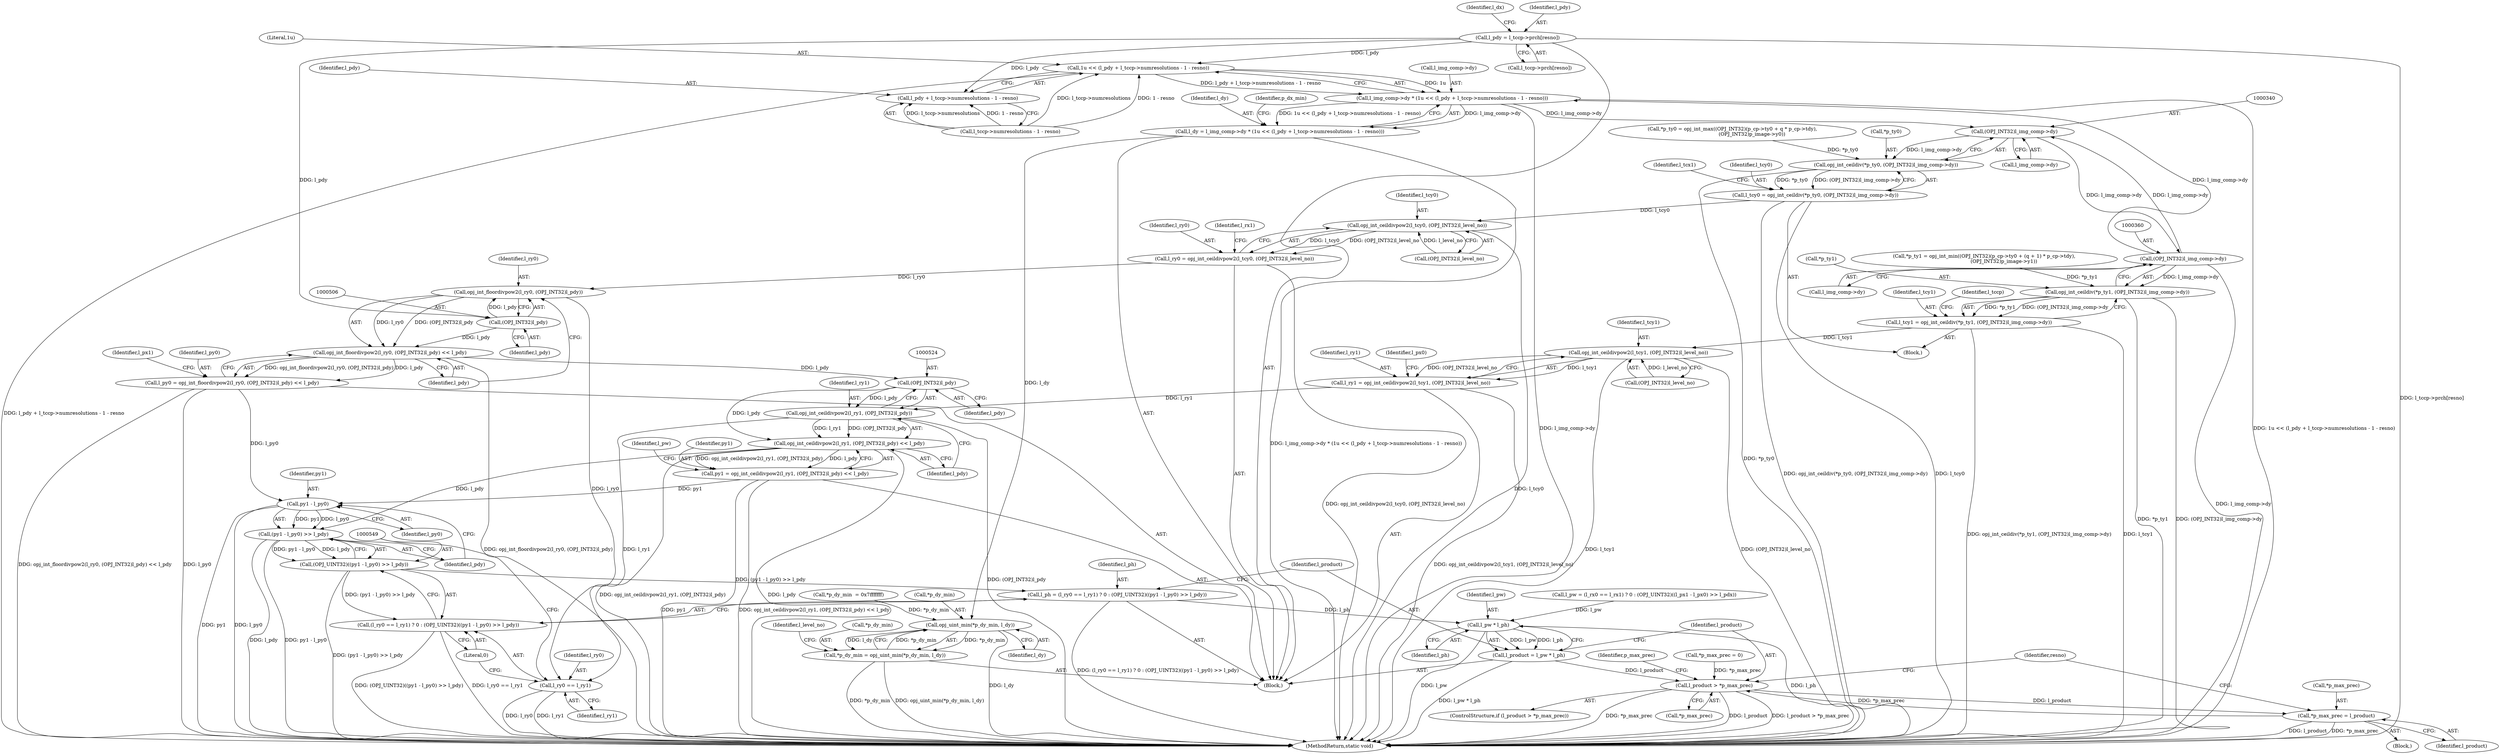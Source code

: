 digraph "0_openjpeg_c58df149900df862806d0e892859b41115875845@array" {
"1000399" [label="(Call,l_pdy = l_tccp->prch[resno])"];
"1000429" [label="(Call,1u << (l_pdy + l_tccp->numresolutions - 1 - resno))"];
"1000425" [label="(Call,l_img_comp->dy * (1u << (l_pdy + l_tccp->numresolutions - 1 - resno)))"];
"1000339" [label="(Call,(OPJ_INT32)l_img_comp->dy)"];
"1000336" [label="(Call,opj_int_ceildiv(*p_ty0, (OPJ_INT32)l_img_comp->dy))"];
"1000334" [label="(Call,l_tcy0 = opj_int_ceildiv(*p_ty0, (OPJ_INT32)l_img_comp->dy))"];
"1000472" [label="(Call,opj_int_ceildivpow2(l_tcy0, (OPJ_INT32)l_level_no))"];
"1000470" [label="(Call,l_ry0 = opj_int_ceildivpow2(l_tcy0, (OPJ_INT32)l_level_no))"];
"1000503" [label="(Call,opj_int_floordivpow2(l_ry0, (OPJ_INT32)l_pdy))"];
"1000502" [label="(Call,opj_int_floordivpow2(l_ry0, (OPJ_INT32)l_pdy) << l_pdy)"];
"1000500" [label="(Call,l_py0 = opj_int_floordivpow2(l_ry0, (OPJ_INT32)l_pdy) << l_pdy)"];
"1000551" [label="(Call,py1 - l_py0)"];
"1000550" [label="(Call,(py1 - l_py0) >> l_pdy)"];
"1000548" [label="(Call,(OPJ_UINT32)((py1 - l_py0) >> l_pdy))"];
"1000541" [label="(Call,l_ph = (l_ry0 == l_ry1) ? 0 : (OPJ_UINT32)((py1 - l_py0) >> l_pdy))"];
"1000557" [label="(Call,l_pw * l_ph)"];
"1000555" [label="(Call,l_product = l_pw * l_ph)"];
"1000561" [label="(Call,l_product > *p_max_prec)"];
"1000566" [label="(Call,*p_max_prec = l_product)"];
"1000543" [label="(Call,(l_ry0 == l_ry1) ? 0 : (OPJ_UINT32)((py1 - l_py0) >> l_pdy))"];
"1000523" [label="(Call,(OPJ_INT32)l_pdy)"];
"1000521" [label="(Call,opj_int_ceildivpow2(l_ry1, (OPJ_INT32)l_pdy))"];
"1000520" [label="(Call,opj_int_ceildivpow2(l_ry1, (OPJ_INT32)l_pdy) << l_pdy)"];
"1000518" [label="(Call,py1 = opj_int_ceildivpow2(l_ry1, (OPJ_INT32)l_pdy) << l_pdy)"];
"1000544" [label="(Call,l_ry0 == l_ry1)"];
"1000359" [label="(Call,(OPJ_INT32)l_img_comp->dy)"];
"1000356" [label="(Call,opj_int_ceildiv(*p_ty1, (OPJ_INT32)l_img_comp->dy))"];
"1000354" [label="(Call,l_tcy1 = opj_int_ceildiv(*p_ty1, (OPJ_INT32)l_img_comp->dy))"];
"1000486" [label="(Call,opj_int_ceildivpow2(l_tcy1, (OPJ_INT32)l_level_no))"];
"1000484" [label="(Call,l_ry1 = opj_int_ceildivpow2(l_tcy1, (OPJ_INT32)l_level_no))"];
"1000423" [label="(Call,l_dy = l_img_comp->dy * (1u << (l_pdy + l_tccp->numresolutions - 1 - resno)))"];
"1000450" [label="(Call,opj_uint_min(*p_dy_min, l_dy))"];
"1000447" [label="(Call,*p_dy_min = opj_uint_min(*p_dy_min, l_dy))"];
"1000431" [label="(Call,l_pdy + l_tccp->numresolutions - 1 - resno)"];
"1000505" [label="(Call,(OPJ_INT32)l_pdy)"];
"1000561" [label="(Call,l_product > *p_max_prec)"];
"1000519" [label="(Identifier,py1)"];
"1000453" [label="(Identifier,l_dy)"];
"1000401" [label="(Call,l_tccp->prch[resno])"];
"1000547" [label="(Literal,0)"];
"1000551" [label="(Call,py1 - l_py0)"];
"1000451" [label="(Call,*p_dy_min)"];
"1000526" [label="(Identifier,l_pdy)"];
"1000500" [label="(Call,l_py0 = opj_int_floordivpow2(l_ry0, (OPJ_INT32)l_pdy) << l_pdy)"];
"1000528" [label="(Identifier,l_pw)"];
"1000555" [label="(Call,l_product = l_pw * l_ph)"];
"1000487" [label="(Identifier,l_tcy1)"];
"1000568" [label="(Identifier,p_max_prec)"];
"1000345" [label="(Identifier,l_tcx1)"];
"1000485" [label="(Identifier,l_ry1)"];
"1000470" [label="(Call,l_ry0 = opj_int_ceildivpow2(l_tcy0, (OPJ_INT32)l_level_no))"];
"1000505" [label="(Call,(OPJ_INT32)l_pdy)"];
"1000492" [label="(Identifier,l_px0)"];
"1000336" [label="(Call,opj_int_ceildiv(*p_ty0, (OPJ_INT32)l_img_comp->dy))"];
"1000290" [label="(Call,*p_dy_min  = 0x7fffffff)"];
"1000433" [label="(Call,l_tccp->numresolutions - 1 - resno)"];
"1000361" [label="(Call,l_img_comp->dy)"];
"1000542" [label="(Identifier,l_ph)"];
"1000502" [label="(Call,opj_int_floordivpow2(l_ry0, (OPJ_INT32)l_pdy) << l_pdy)"];
"1000504" [label="(Identifier,l_ry0)"];
"1000455" [label="(Identifier,l_level_no)"];
"1000359" [label="(Call,(OPJ_INT32)l_img_comp->dy)"];
"1000478" [label="(Identifier,l_rx1)"];
"1000356" [label="(Call,opj_int_ceildiv(*p_ty1, (OPJ_INT32)l_img_comp->dy))"];
"1000565" [label="(Block,)"];
"1000569" [label="(Identifier,l_product)"];
"1000354" [label="(Call,l_tcy1 = opj_int_ceildiv(*p_ty1, (OPJ_INT32)l_img_comp->dy))"];
"1000256" [label="(Call,*p_ty1 = opj_int_min((OPJ_INT32)(p_cp->ty0 + (q + 1) * p_cp->tdy),\n                         (OPJ_INT32)p_image->y1))"];
"1000236" [label="(Call,*p_ty0 = opj_int_max((OPJ_INT32)(p_cp->ty0 + q * p_cp->tdy),\n                         (OPJ_INT32)p_image->y0))"];
"1000432" [label="(Identifier,l_pdy)"];
"1000541" [label="(Call,l_ph = (l_ry0 == l_ry1) ? 0 : (OPJ_UINT32)((py1 - l_py0) >> l_pdy))"];
"1000389" [label="(Block,)"];
"1000450" [label="(Call,opj_uint_min(*p_dy_min, l_dy))"];
"1000550" [label="(Call,(py1 - l_py0) >> l_pdy)"];
"1000546" [label="(Identifier,l_ry1)"];
"1000357" [label="(Call,*p_ty1)"];
"1000521" [label="(Call,opj_int_ceildivpow2(l_ry1, (OPJ_INT32)l_pdy))"];
"1000430" [label="(Literal,1u)"];
"1000474" [label="(Call,(OPJ_INT32)l_level_no)"];
"1000448" [label="(Call,*p_dy_min)"];
"1000488" [label="(Call,(OPJ_INT32)l_level_no)"];
"1000559" [label="(Identifier,l_ph)"];
"1000507" [label="(Identifier,l_pdy)"];
"1000355" [label="(Identifier,l_tcy1)"];
"1000486" [label="(Call,opj_int_ceildivpow2(l_tcy1, (OPJ_INT32)l_level_no))"];
"1000425" [label="(Call,l_img_comp->dy * (1u << (l_pdy + l_tccp->numresolutions - 1 - resno)))"];
"1000426" [label="(Call,l_img_comp->dy)"];
"1000431" [label="(Call,l_pdy + l_tccp->numresolutions - 1 - resno)"];
"1000520" [label="(Call,opj_int_ceildivpow2(l_ry1, (OPJ_INT32)l_pdy) << l_pdy)"];
"1000407" [label="(Identifier,l_dx)"];
"1000548" [label="(Call,(OPJ_UINT32)((py1 - l_py0) >> l_pdy))"];
"1000510" [label="(Identifier,l_px1)"];
"1000400" [label="(Identifier,l_pdy)"];
"1000335" [label="(Identifier,l_tcy0)"];
"1000334" [label="(Call,l_tcy0 = opj_int_ceildiv(*p_ty0, (OPJ_INT32)l_img_comp->dy))"];
"1000442" [label="(Identifier,p_dx_min)"];
"1000501" [label="(Identifier,l_py0)"];
"1000574" [label="(MethodReturn,static void)"];
"1000423" [label="(Call,l_dy = l_img_comp->dy * (1u << (l_pdy + l_tccp->numresolutions - 1 - resno)))"];
"1000429" [label="(Call,1u << (l_pdy + l_tccp->numresolutions - 1 - resno))"];
"1000399" [label="(Call,l_pdy = l_tccp->prch[resno])"];
"1000305" [label="(Block,)"];
"1000503" [label="(Call,opj_int_floordivpow2(l_ry0, (OPJ_INT32)l_pdy))"];
"1000556" [label="(Identifier,l_product)"];
"1000471" [label="(Identifier,l_ry0)"];
"1000558" [label="(Identifier,l_pw)"];
"1000563" [label="(Call,*p_max_prec)"];
"1000278" [label="(Call,*p_max_prec = 0)"];
"1000557" [label="(Call,l_pw * l_ph)"];
"1000545" [label="(Identifier,l_ry0)"];
"1000554" [label="(Identifier,l_pdy)"];
"1000525" [label="(Identifier,l_pdy)"];
"1000447" [label="(Call,*p_dy_min = opj_uint_min(*p_dy_min, l_dy))"];
"1000560" [label="(ControlStructure,if (l_product > *p_max_prec))"];
"1000527" [label="(Call,l_pw = (l_rx0 == l_rx1) ? 0 : (OPJ_UINT32)((l_px1 - l_px0) >> l_pdx))"];
"1000424" [label="(Identifier,l_dy)"];
"1000553" [label="(Identifier,l_py0)"];
"1000388" [label="(Identifier,resno)"];
"1000552" [label="(Identifier,py1)"];
"1000522" [label="(Identifier,l_ry1)"];
"1000562" [label="(Identifier,l_product)"];
"1000367" [label="(Identifier,l_tccp)"];
"1000566" [label="(Call,*p_max_prec = l_product)"];
"1000339" [label="(Call,(OPJ_INT32)l_img_comp->dy)"];
"1000544" [label="(Call,l_ry0 == l_ry1)"];
"1000472" [label="(Call,opj_int_ceildivpow2(l_tcy0, (OPJ_INT32)l_level_no))"];
"1000337" [label="(Call,*p_ty0)"];
"1000543" [label="(Call,(l_ry0 == l_ry1) ? 0 : (OPJ_UINT32)((py1 - l_py0) >> l_pdy))"];
"1000341" [label="(Call,l_img_comp->dy)"];
"1000518" [label="(Call,py1 = opj_int_ceildivpow2(l_ry1, (OPJ_INT32)l_pdy) << l_pdy)"];
"1000508" [label="(Identifier,l_pdy)"];
"1000523" [label="(Call,(OPJ_INT32)l_pdy)"];
"1000484" [label="(Call,l_ry1 = opj_int_ceildivpow2(l_tcy1, (OPJ_INT32)l_level_no))"];
"1000567" [label="(Call,*p_max_prec)"];
"1000473" [label="(Identifier,l_tcy0)"];
"1000399" -> "1000389"  [label="AST: "];
"1000399" -> "1000401"  [label="CFG: "];
"1000400" -> "1000399"  [label="AST: "];
"1000401" -> "1000399"  [label="AST: "];
"1000407" -> "1000399"  [label="CFG: "];
"1000399" -> "1000574"  [label="DDG: l_tccp->prch[resno]"];
"1000399" -> "1000429"  [label="DDG: l_pdy"];
"1000399" -> "1000431"  [label="DDG: l_pdy"];
"1000399" -> "1000505"  [label="DDG: l_pdy"];
"1000429" -> "1000425"  [label="AST: "];
"1000429" -> "1000431"  [label="CFG: "];
"1000430" -> "1000429"  [label="AST: "];
"1000431" -> "1000429"  [label="AST: "];
"1000425" -> "1000429"  [label="CFG: "];
"1000429" -> "1000574"  [label="DDG: l_pdy + l_tccp->numresolutions - 1 - resno"];
"1000429" -> "1000425"  [label="DDG: 1u"];
"1000429" -> "1000425"  [label="DDG: l_pdy + l_tccp->numresolutions - 1 - resno"];
"1000433" -> "1000429"  [label="DDG: l_tccp->numresolutions"];
"1000433" -> "1000429"  [label="DDG: 1 - resno"];
"1000425" -> "1000423"  [label="AST: "];
"1000426" -> "1000425"  [label="AST: "];
"1000423" -> "1000425"  [label="CFG: "];
"1000425" -> "1000574"  [label="DDG: l_img_comp->dy"];
"1000425" -> "1000574"  [label="DDG: 1u << (l_pdy + l_tccp->numresolutions - 1 - resno)"];
"1000425" -> "1000339"  [label="DDG: l_img_comp->dy"];
"1000425" -> "1000423"  [label="DDG: l_img_comp->dy"];
"1000425" -> "1000423"  [label="DDG: 1u << (l_pdy + l_tccp->numresolutions - 1 - resno)"];
"1000359" -> "1000425"  [label="DDG: l_img_comp->dy"];
"1000339" -> "1000336"  [label="AST: "];
"1000339" -> "1000341"  [label="CFG: "];
"1000340" -> "1000339"  [label="AST: "];
"1000341" -> "1000339"  [label="AST: "];
"1000336" -> "1000339"  [label="CFG: "];
"1000339" -> "1000336"  [label="DDG: l_img_comp->dy"];
"1000359" -> "1000339"  [label="DDG: l_img_comp->dy"];
"1000339" -> "1000359"  [label="DDG: l_img_comp->dy"];
"1000336" -> "1000334"  [label="AST: "];
"1000337" -> "1000336"  [label="AST: "];
"1000334" -> "1000336"  [label="CFG: "];
"1000336" -> "1000574"  [label="DDG: *p_ty0"];
"1000336" -> "1000334"  [label="DDG: *p_ty0"];
"1000336" -> "1000334"  [label="DDG: (OPJ_INT32)l_img_comp->dy"];
"1000236" -> "1000336"  [label="DDG: *p_ty0"];
"1000334" -> "1000305"  [label="AST: "];
"1000335" -> "1000334"  [label="AST: "];
"1000345" -> "1000334"  [label="CFG: "];
"1000334" -> "1000574"  [label="DDG: opj_int_ceildiv(*p_ty0, (OPJ_INT32)l_img_comp->dy)"];
"1000334" -> "1000574"  [label="DDG: l_tcy0"];
"1000334" -> "1000472"  [label="DDG: l_tcy0"];
"1000472" -> "1000470"  [label="AST: "];
"1000472" -> "1000474"  [label="CFG: "];
"1000473" -> "1000472"  [label="AST: "];
"1000474" -> "1000472"  [label="AST: "];
"1000470" -> "1000472"  [label="CFG: "];
"1000472" -> "1000574"  [label="DDG: l_tcy0"];
"1000472" -> "1000470"  [label="DDG: l_tcy0"];
"1000472" -> "1000470"  [label="DDG: (OPJ_INT32)l_level_no"];
"1000474" -> "1000472"  [label="DDG: l_level_no"];
"1000470" -> "1000389"  [label="AST: "];
"1000471" -> "1000470"  [label="AST: "];
"1000478" -> "1000470"  [label="CFG: "];
"1000470" -> "1000574"  [label="DDG: opj_int_ceildivpow2(l_tcy0, (OPJ_INT32)l_level_no)"];
"1000470" -> "1000503"  [label="DDG: l_ry0"];
"1000503" -> "1000502"  [label="AST: "];
"1000503" -> "1000505"  [label="CFG: "];
"1000504" -> "1000503"  [label="AST: "];
"1000505" -> "1000503"  [label="AST: "];
"1000508" -> "1000503"  [label="CFG: "];
"1000503" -> "1000502"  [label="DDG: l_ry0"];
"1000503" -> "1000502"  [label="DDG: (OPJ_INT32)l_pdy"];
"1000505" -> "1000503"  [label="DDG: l_pdy"];
"1000503" -> "1000544"  [label="DDG: l_ry0"];
"1000502" -> "1000500"  [label="AST: "];
"1000502" -> "1000508"  [label="CFG: "];
"1000508" -> "1000502"  [label="AST: "];
"1000500" -> "1000502"  [label="CFG: "];
"1000502" -> "1000574"  [label="DDG: opj_int_floordivpow2(l_ry0, (OPJ_INT32)l_pdy)"];
"1000502" -> "1000500"  [label="DDG: opj_int_floordivpow2(l_ry0, (OPJ_INT32)l_pdy)"];
"1000502" -> "1000500"  [label="DDG: l_pdy"];
"1000505" -> "1000502"  [label="DDG: l_pdy"];
"1000502" -> "1000523"  [label="DDG: l_pdy"];
"1000500" -> "1000389"  [label="AST: "];
"1000501" -> "1000500"  [label="AST: "];
"1000510" -> "1000500"  [label="CFG: "];
"1000500" -> "1000574"  [label="DDG: opj_int_floordivpow2(l_ry0, (OPJ_INT32)l_pdy) << l_pdy"];
"1000500" -> "1000574"  [label="DDG: l_py0"];
"1000500" -> "1000551"  [label="DDG: l_py0"];
"1000551" -> "1000550"  [label="AST: "];
"1000551" -> "1000553"  [label="CFG: "];
"1000552" -> "1000551"  [label="AST: "];
"1000553" -> "1000551"  [label="AST: "];
"1000554" -> "1000551"  [label="CFG: "];
"1000551" -> "1000574"  [label="DDG: l_py0"];
"1000551" -> "1000574"  [label="DDG: py1"];
"1000551" -> "1000550"  [label="DDG: py1"];
"1000551" -> "1000550"  [label="DDG: l_py0"];
"1000518" -> "1000551"  [label="DDG: py1"];
"1000550" -> "1000548"  [label="AST: "];
"1000550" -> "1000554"  [label="CFG: "];
"1000554" -> "1000550"  [label="AST: "];
"1000548" -> "1000550"  [label="CFG: "];
"1000550" -> "1000574"  [label="DDG: l_pdy"];
"1000550" -> "1000574"  [label="DDG: py1 - l_py0"];
"1000550" -> "1000548"  [label="DDG: py1 - l_py0"];
"1000550" -> "1000548"  [label="DDG: l_pdy"];
"1000520" -> "1000550"  [label="DDG: l_pdy"];
"1000548" -> "1000543"  [label="AST: "];
"1000549" -> "1000548"  [label="AST: "];
"1000543" -> "1000548"  [label="CFG: "];
"1000548" -> "1000574"  [label="DDG: (py1 - l_py0) >> l_pdy"];
"1000548" -> "1000541"  [label="DDG: (py1 - l_py0) >> l_pdy"];
"1000548" -> "1000543"  [label="DDG: (py1 - l_py0) >> l_pdy"];
"1000541" -> "1000389"  [label="AST: "];
"1000541" -> "1000543"  [label="CFG: "];
"1000542" -> "1000541"  [label="AST: "];
"1000543" -> "1000541"  [label="AST: "];
"1000556" -> "1000541"  [label="CFG: "];
"1000541" -> "1000574"  [label="DDG: (l_ry0 == l_ry1) ? 0 : (OPJ_UINT32)((py1 - l_py0) >> l_pdy)"];
"1000541" -> "1000557"  [label="DDG: l_ph"];
"1000557" -> "1000555"  [label="AST: "];
"1000557" -> "1000559"  [label="CFG: "];
"1000558" -> "1000557"  [label="AST: "];
"1000559" -> "1000557"  [label="AST: "];
"1000555" -> "1000557"  [label="CFG: "];
"1000557" -> "1000574"  [label="DDG: l_pw"];
"1000557" -> "1000574"  [label="DDG: l_ph"];
"1000557" -> "1000555"  [label="DDG: l_pw"];
"1000557" -> "1000555"  [label="DDG: l_ph"];
"1000527" -> "1000557"  [label="DDG: l_pw"];
"1000555" -> "1000389"  [label="AST: "];
"1000556" -> "1000555"  [label="AST: "];
"1000562" -> "1000555"  [label="CFG: "];
"1000555" -> "1000574"  [label="DDG: l_pw * l_ph"];
"1000555" -> "1000561"  [label="DDG: l_product"];
"1000561" -> "1000560"  [label="AST: "];
"1000561" -> "1000563"  [label="CFG: "];
"1000562" -> "1000561"  [label="AST: "];
"1000563" -> "1000561"  [label="AST: "];
"1000568" -> "1000561"  [label="CFG: "];
"1000388" -> "1000561"  [label="CFG: "];
"1000561" -> "1000574"  [label="DDG: *p_max_prec"];
"1000561" -> "1000574"  [label="DDG: l_product"];
"1000561" -> "1000574"  [label="DDG: l_product > *p_max_prec"];
"1000566" -> "1000561"  [label="DDG: *p_max_prec"];
"1000278" -> "1000561"  [label="DDG: *p_max_prec"];
"1000561" -> "1000566"  [label="DDG: l_product"];
"1000566" -> "1000565"  [label="AST: "];
"1000566" -> "1000569"  [label="CFG: "];
"1000567" -> "1000566"  [label="AST: "];
"1000569" -> "1000566"  [label="AST: "];
"1000388" -> "1000566"  [label="CFG: "];
"1000566" -> "1000574"  [label="DDG: l_product"];
"1000566" -> "1000574"  [label="DDG: *p_max_prec"];
"1000543" -> "1000547"  [label="CFG: "];
"1000544" -> "1000543"  [label="AST: "];
"1000547" -> "1000543"  [label="AST: "];
"1000543" -> "1000574"  [label="DDG: (OPJ_UINT32)((py1 - l_py0) >> l_pdy)"];
"1000543" -> "1000574"  [label="DDG: l_ry0 == l_ry1"];
"1000523" -> "1000521"  [label="AST: "];
"1000523" -> "1000525"  [label="CFG: "];
"1000524" -> "1000523"  [label="AST: "];
"1000525" -> "1000523"  [label="AST: "];
"1000521" -> "1000523"  [label="CFG: "];
"1000523" -> "1000521"  [label="DDG: l_pdy"];
"1000523" -> "1000520"  [label="DDG: l_pdy"];
"1000521" -> "1000520"  [label="AST: "];
"1000522" -> "1000521"  [label="AST: "];
"1000526" -> "1000521"  [label="CFG: "];
"1000521" -> "1000574"  [label="DDG: (OPJ_INT32)l_pdy"];
"1000521" -> "1000520"  [label="DDG: l_ry1"];
"1000521" -> "1000520"  [label="DDG: (OPJ_INT32)l_pdy"];
"1000484" -> "1000521"  [label="DDG: l_ry1"];
"1000521" -> "1000544"  [label="DDG: l_ry1"];
"1000520" -> "1000518"  [label="AST: "];
"1000520" -> "1000526"  [label="CFG: "];
"1000526" -> "1000520"  [label="AST: "];
"1000518" -> "1000520"  [label="CFG: "];
"1000520" -> "1000574"  [label="DDG: l_pdy"];
"1000520" -> "1000574"  [label="DDG: opj_int_ceildivpow2(l_ry1, (OPJ_INT32)l_pdy)"];
"1000520" -> "1000518"  [label="DDG: opj_int_ceildivpow2(l_ry1, (OPJ_INT32)l_pdy)"];
"1000520" -> "1000518"  [label="DDG: l_pdy"];
"1000518" -> "1000389"  [label="AST: "];
"1000519" -> "1000518"  [label="AST: "];
"1000528" -> "1000518"  [label="CFG: "];
"1000518" -> "1000574"  [label="DDG: opj_int_ceildivpow2(l_ry1, (OPJ_INT32)l_pdy) << l_pdy"];
"1000518" -> "1000574"  [label="DDG: py1"];
"1000544" -> "1000546"  [label="CFG: "];
"1000545" -> "1000544"  [label="AST: "];
"1000546" -> "1000544"  [label="AST: "];
"1000547" -> "1000544"  [label="CFG: "];
"1000549" -> "1000544"  [label="CFG: "];
"1000544" -> "1000574"  [label="DDG: l_ry1"];
"1000544" -> "1000574"  [label="DDG: l_ry0"];
"1000359" -> "1000356"  [label="AST: "];
"1000359" -> "1000361"  [label="CFG: "];
"1000360" -> "1000359"  [label="AST: "];
"1000361" -> "1000359"  [label="AST: "];
"1000356" -> "1000359"  [label="CFG: "];
"1000359" -> "1000574"  [label="DDG: l_img_comp->dy"];
"1000359" -> "1000356"  [label="DDG: l_img_comp->dy"];
"1000356" -> "1000354"  [label="AST: "];
"1000357" -> "1000356"  [label="AST: "];
"1000354" -> "1000356"  [label="CFG: "];
"1000356" -> "1000574"  [label="DDG: *p_ty1"];
"1000356" -> "1000574"  [label="DDG: (OPJ_INT32)l_img_comp->dy"];
"1000356" -> "1000354"  [label="DDG: *p_ty1"];
"1000356" -> "1000354"  [label="DDG: (OPJ_INT32)l_img_comp->dy"];
"1000256" -> "1000356"  [label="DDG: *p_ty1"];
"1000354" -> "1000305"  [label="AST: "];
"1000355" -> "1000354"  [label="AST: "];
"1000367" -> "1000354"  [label="CFG: "];
"1000354" -> "1000574"  [label="DDG: opj_int_ceildiv(*p_ty1, (OPJ_INT32)l_img_comp->dy)"];
"1000354" -> "1000574"  [label="DDG: l_tcy1"];
"1000354" -> "1000486"  [label="DDG: l_tcy1"];
"1000486" -> "1000484"  [label="AST: "];
"1000486" -> "1000488"  [label="CFG: "];
"1000487" -> "1000486"  [label="AST: "];
"1000488" -> "1000486"  [label="AST: "];
"1000484" -> "1000486"  [label="CFG: "];
"1000486" -> "1000574"  [label="DDG: (OPJ_INT32)l_level_no"];
"1000486" -> "1000574"  [label="DDG: l_tcy1"];
"1000486" -> "1000484"  [label="DDG: l_tcy1"];
"1000486" -> "1000484"  [label="DDG: (OPJ_INT32)l_level_no"];
"1000488" -> "1000486"  [label="DDG: l_level_no"];
"1000484" -> "1000389"  [label="AST: "];
"1000485" -> "1000484"  [label="AST: "];
"1000492" -> "1000484"  [label="CFG: "];
"1000484" -> "1000574"  [label="DDG: opj_int_ceildivpow2(l_tcy1, (OPJ_INT32)l_level_no)"];
"1000423" -> "1000389"  [label="AST: "];
"1000424" -> "1000423"  [label="AST: "];
"1000442" -> "1000423"  [label="CFG: "];
"1000423" -> "1000574"  [label="DDG: l_img_comp->dy * (1u << (l_pdy + l_tccp->numresolutions - 1 - resno))"];
"1000423" -> "1000450"  [label="DDG: l_dy"];
"1000450" -> "1000447"  [label="AST: "];
"1000450" -> "1000453"  [label="CFG: "];
"1000451" -> "1000450"  [label="AST: "];
"1000453" -> "1000450"  [label="AST: "];
"1000447" -> "1000450"  [label="CFG: "];
"1000450" -> "1000574"  [label="DDG: l_dy"];
"1000450" -> "1000447"  [label="DDG: *p_dy_min"];
"1000450" -> "1000447"  [label="DDG: l_dy"];
"1000290" -> "1000450"  [label="DDG: *p_dy_min"];
"1000447" -> "1000450"  [label="DDG: *p_dy_min"];
"1000447" -> "1000389"  [label="AST: "];
"1000448" -> "1000447"  [label="AST: "];
"1000455" -> "1000447"  [label="CFG: "];
"1000447" -> "1000574"  [label="DDG: opj_uint_min(*p_dy_min, l_dy)"];
"1000447" -> "1000574"  [label="DDG: *p_dy_min"];
"1000431" -> "1000433"  [label="CFG: "];
"1000432" -> "1000431"  [label="AST: "];
"1000433" -> "1000431"  [label="AST: "];
"1000433" -> "1000431"  [label="DDG: l_tccp->numresolutions"];
"1000433" -> "1000431"  [label="DDG: 1 - resno"];
"1000505" -> "1000507"  [label="CFG: "];
"1000506" -> "1000505"  [label="AST: "];
"1000507" -> "1000505"  [label="AST: "];
}
